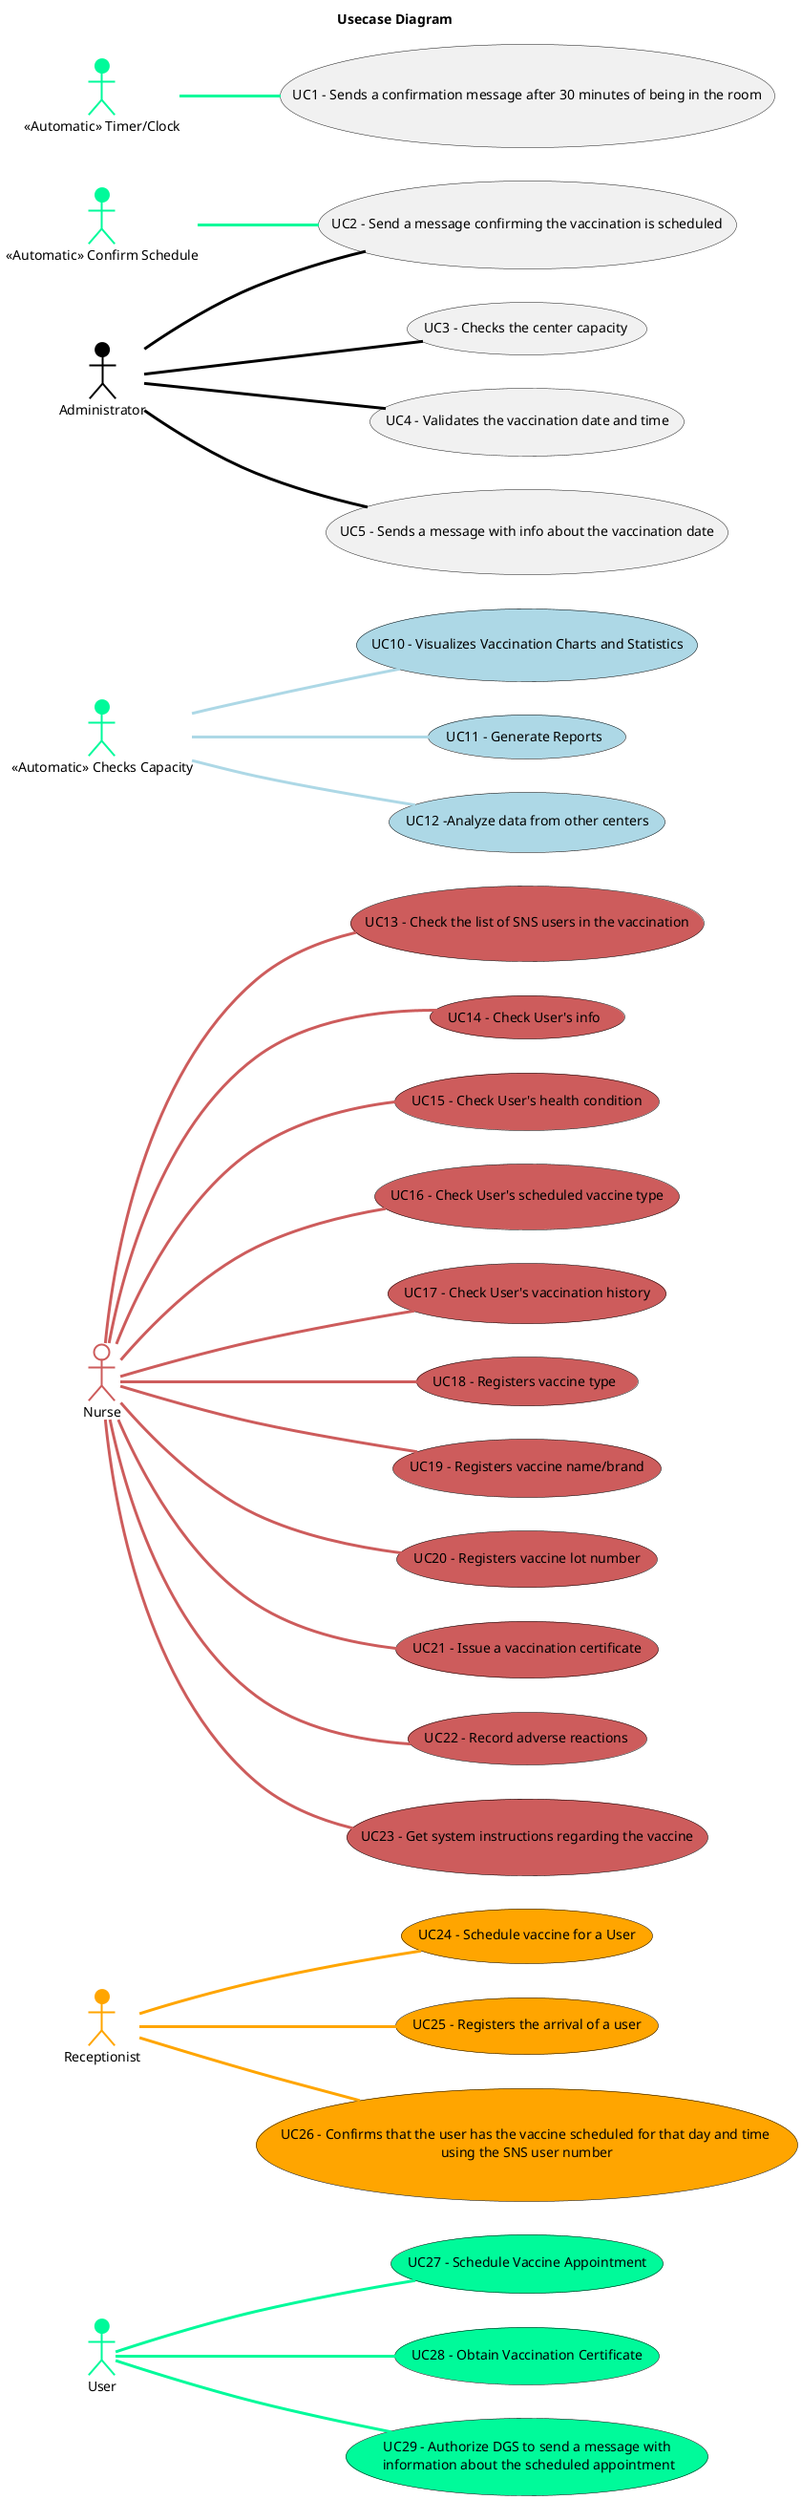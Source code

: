 @startuml
'https://plantuml.com/use-case-diagram

left to right direction
title Usecase Diagram
skinparam titleBorderRoundCorner 20
skinparam titleBorderThickness 2
skinparam arrowThickness 3

'**********User*************
Usecase UC27 as "UC27 - Schedule Vaccine Appointment" #mediumSpringGreen;line:black
Usecase UC28 as "UC28 - Obtain Vaccination Certificate" #mediumSpringGreen;line:black
Usecase UC29 as "UC29 - Authorize DGS to send a message with\n information about the scheduled appointment" #mediumSpringGreen;line:black

:User: as U #mediumSpringGreen;line:mediumSpringGreen

U -d- UC27 #mediumSpringGreen
U -d- UC28 #mediumSpringGreen
U -d- UC29 #mediumSpringGreen





'**********Recepcionist*************
Usecase UC24 as "UC24 - Schedule vaccine for a User" #orange;line:black
Usecase UC25 as "UC25 - Registers the arrival of a user" #orange;line:black
Usecase UC26 as "UC26 - Confirms that the user has the vaccine scheduled for that day and time \n using the SNS user number "  #orange;line:black

:Receptionist: as R #orange;line:orange
R -d- UC24 #orange;line:orange
R -d- UC25  #orange;line:orange
R -d- UC26  #orange;line:orange




'**********Nurse*************
Usecase UC13 as "UC13 - Check the list of SNS users in the vaccination"  #indianRed;line:black
Usecase UC14 as "UC14 - Check User's info" #indianRed;line:black
Usecase UC15 as "UC15 - Check User's health condition" #indianRed;line:black
Usecase UC16 as "UC16 - Check User's scheduled vaccine type" #indianRed;line:black
Usecase UC17 as "UC17 - Check User's vaccination history" #indianRed;line:black
Usecase UC18 as "UC18 - Registers vaccine type" #indianRed;line:black
Usecase UC19 as "UC19 - Registers vaccine name/brand" #indianRed;line:black
Usecase UC20 as "UC20 - Registers vaccine lot number" #indianRed;line:black
Usecase UC21 as "UC21 - Issue a vaccination certificate" #indianRed;line:black
Usecase UC22 as "UC22 - Record adverse reactions" #indianRed;line:black
Usecase UC23 as "UC23 - Get system instructions regarding the vaccine" #indianRed;line:black

:Nurse: as N #white;line:indianRed
N -d- UC13 #indianRed
N -d- UC14 #indianRed
N -d- UC15 #indianRed
N -d- UC16 #indianRed
N -d- UC17 #indianRed
N -d- UC18 #indianRed
N -d- UC19 #indianRed
N -d- UC20 #indianRed
N -d- UC21 #indianRed
N -d- UC22 #indianRed
N -d- UC23 #indianRed



'**********Center Coordinator*************
Usecase UC10 as "UC10 - Visualizes Vaccination Charts and Statistics" #lightblue;line:black
Usecase UC11 as "UC11 - Generate Reports" #lightblue;line:black
Usecase UC12 as "UC12 -Analyze data from other centers" #lightblue;line:black

:Center Coordinator: as CC #lightblue;line:lightblue;
CC -d- UC10 #lightblue;line:lightblue
CC -d- UC11 #lightblue;line:lightblue
CC -d- UC12 #lightblue;line:lightblue


'**********ADMINISTRATOR*************
Usecase UC2 as "UC2 - Configures and manages type of vaccines"   #lightgrey;line:black
Usecase UC3 as "UC3 - Configures and manages Vaccines"  #lightgrey;line:black
Usecase UC4 as "UC4 - Configures and manages Vaccination Center"   #lightgrey;line:black
Usecase UC5 as "UC5 - Configures and manages Employees"  #lightgrey;line:black


:Administrator: as A #black;line:black

A -d- UC2 #black;line:black
A -d- UC3 #black;line:black
A -d- UC4 #black;line:black
A -d- UC5 #black;line:black

'**********System*************
Usecase UC1 as "UC1 - Sends a confirmation message after 30 minutes of being in the room"
Usecase UC2 as "UC2 - Send a message confirming the vaccination is scheduled"
Usecase UC3 as "UC3 - Checks the center capacity"
Usecase UC4 as "UC4 - Validates the vaccination date and time"
Usecase UC5 as "UC5 - Sends a message with info about the vaccination date"
:<<Automatic>> Timer/Clock: as TC #mediumSpringGreen;line:mediumSpringGreen
:<<Automatic>> Confirm Schedule: as CS #mediumSpringGreen;line:mediumSpringGreen
:<<Automatic>> Checks Capacity: as CC #mediumSpringGreen;line:mediumSpringGreen

TC -d- UC1 #mediumSpringGreen
CS -d- UC2 #mediumSpringGreen

@enduml